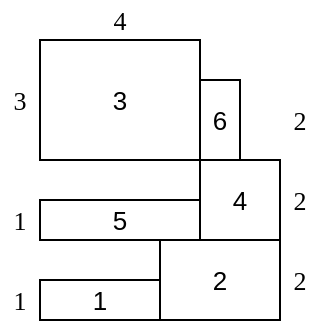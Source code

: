 <mxfile version="18.2.0" type="device"><diagram id="T1BDebnB3we2i2R871mO" name="Page-1"><mxGraphModel dx="281" dy="395" grid="1" gridSize="10" guides="1" tooltips="1" connect="1" arrows="1" fold="1" page="1" pageScale="1" pageWidth="827" pageHeight="1169" math="0" shadow="0"><root><mxCell id="0"/><mxCell id="1" parent="0"/><mxCell id="KUTbmeHlEiIr_e6IJLXR-10" value="3" style="text;html=1;strokeColor=none;fillColor=none;align=center;verticalAlign=middle;whiteSpace=wrap;rounded=0;fontSize=13;fontFamily=Times New Roman;" vertex="1" parent="1"><mxGeometry x="60" y="240" width="20" height="20" as="geometry"/></mxCell><mxCell id="KUTbmeHlEiIr_e6IJLXR-11" value="4" style="text;html=1;strokeColor=none;fillColor=none;align=center;verticalAlign=middle;whiteSpace=wrap;rounded=0;fontSize=13;fontFamily=Times New Roman;" vertex="1" parent="1"><mxGeometry x="110" y="200" width="20" height="20" as="geometry"/></mxCell><mxCell id="KUTbmeHlEiIr_e6IJLXR-12" value="1" style="text;html=1;strokeColor=none;fillColor=none;align=center;verticalAlign=middle;whiteSpace=wrap;rounded=0;fontSize=13;fontFamily=Times New Roman;" vertex="1" parent="1"><mxGeometry x="60" y="300" width="20" height="20" as="geometry"/></mxCell><mxCell id="KUTbmeHlEiIr_e6IJLXR-13" value="1" style="text;html=1;strokeColor=none;fillColor=none;align=center;verticalAlign=middle;whiteSpace=wrap;rounded=0;fontSize=13;fontFamily=Times New Roman;" vertex="1" parent="1"><mxGeometry x="60" y="340" width="20" height="20" as="geometry"/></mxCell><mxCell id="KUTbmeHlEiIr_e6IJLXR-14" value="2" style="text;html=1;strokeColor=none;fillColor=none;align=center;verticalAlign=middle;whiteSpace=wrap;rounded=0;fontSize=13;fontFamily=Times New Roman;" vertex="1" parent="1"><mxGeometry x="200" y="330" width="20" height="20" as="geometry"/></mxCell><mxCell id="KUTbmeHlEiIr_e6IJLXR-15" value="2" style="text;html=1;strokeColor=none;fillColor=none;align=center;verticalAlign=middle;whiteSpace=wrap;rounded=0;fontSize=13;fontFamily=Times New Roman;" vertex="1" parent="1"><mxGeometry x="200" y="250" width="20" height="20" as="geometry"/></mxCell><mxCell id="KUTbmeHlEiIr_e6IJLXR-1" value="3" style="rounded=0;whiteSpace=wrap;html=1;fontSize=13;" vertex="1" parent="1"><mxGeometry x="80" y="220" width="80" height="60" as="geometry"/></mxCell><mxCell id="KUTbmeHlEiIr_e6IJLXR-2" value="6" style="rounded=0;whiteSpace=wrap;html=1;fontSize=13;direction=west;" vertex="1" parent="1"><mxGeometry x="160" y="240" width="20" height="40" as="geometry"/></mxCell><mxCell id="KUTbmeHlEiIr_e6IJLXR-3" value="5" style="rounded=0;whiteSpace=wrap;html=1;fontSize=13;" vertex="1" parent="1"><mxGeometry x="80" y="300" width="80" height="20" as="geometry"/></mxCell><mxCell id="KUTbmeHlEiIr_e6IJLXR-4" value="4" style="rounded=0;whiteSpace=wrap;html=1;fontSize=13;" vertex="1" parent="1"><mxGeometry x="160" y="280" width="40" height="40" as="geometry"/></mxCell><mxCell id="KUTbmeHlEiIr_e6IJLXR-5" value="1" style="rounded=0;whiteSpace=wrap;html=1;fontSize=13;" vertex="1" parent="1"><mxGeometry x="80" y="340" width="60" height="20" as="geometry"/></mxCell><mxCell id="KUTbmeHlEiIr_e6IJLXR-6" value="2" style="rounded=0;whiteSpace=wrap;html=1;fontSize=13;" vertex="1" parent="1"><mxGeometry x="140" y="320" width="60" height="40" as="geometry"/></mxCell><mxCell id="KUTbmeHlEiIr_e6IJLXR-17" value="2" style="text;html=1;strokeColor=none;fillColor=none;align=center;verticalAlign=middle;whiteSpace=wrap;rounded=0;fontSize=13;fontFamily=Times New Roman;" vertex="1" parent="1"><mxGeometry x="200" y="290" width="20" height="20" as="geometry"/></mxCell></root></mxGraphModel></diagram></mxfile>